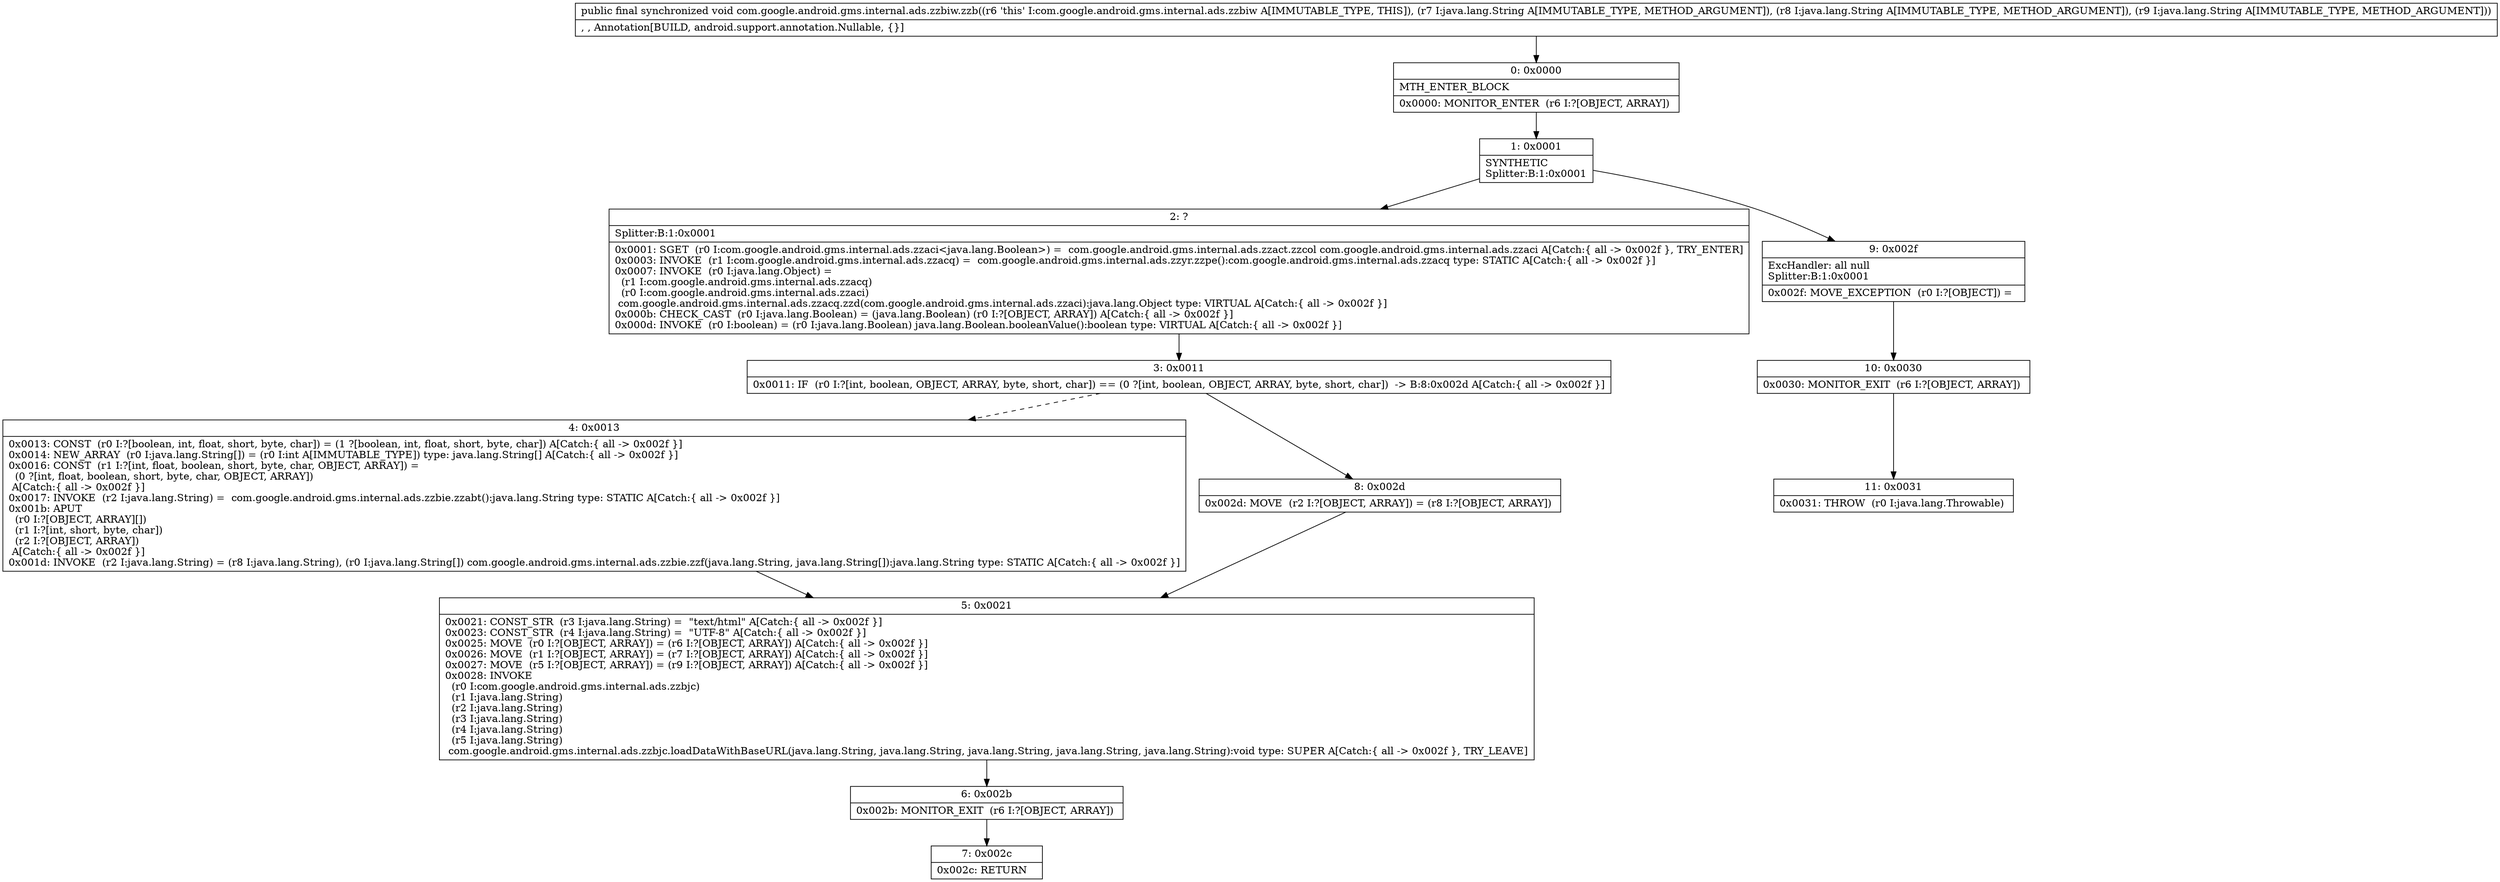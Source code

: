 digraph "CFG forcom.google.android.gms.internal.ads.zzbiw.zzb(Ljava\/lang\/String;Ljava\/lang\/String;Ljava\/lang\/String;)V" {
Node_0 [shape=record,label="{0\:\ 0x0000|MTH_ENTER_BLOCK\l|0x0000: MONITOR_ENTER  (r6 I:?[OBJECT, ARRAY]) \l}"];
Node_1 [shape=record,label="{1\:\ 0x0001|SYNTHETIC\lSplitter:B:1:0x0001\l}"];
Node_2 [shape=record,label="{2\:\ ?|Splitter:B:1:0x0001\l|0x0001: SGET  (r0 I:com.google.android.gms.internal.ads.zzaci\<java.lang.Boolean\>) =  com.google.android.gms.internal.ads.zzact.zzcol com.google.android.gms.internal.ads.zzaci A[Catch:\{ all \-\> 0x002f \}, TRY_ENTER]\l0x0003: INVOKE  (r1 I:com.google.android.gms.internal.ads.zzacq) =  com.google.android.gms.internal.ads.zzyr.zzpe():com.google.android.gms.internal.ads.zzacq type: STATIC A[Catch:\{ all \-\> 0x002f \}]\l0x0007: INVOKE  (r0 I:java.lang.Object) = \l  (r1 I:com.google.android.gms.internal.ads.zzacq)\l  (r0 I:com.google.android.gms.internal.ads.zzaci)\l com.google.android.gms.internal.ads.zzacq.zzd(com.google.android.gms.internal.ads.zzaci):java.lang.Object type: VIRTUAL A[Catch:\{ all \-\> 0x002f \}]\l0x000b: CHECK_CAST  (r0 I:java.lang.Boolean) = (java.lang.Boolean) (r0 I:?[OBJECT, ARRAY]) A[Catch:\{ all \-\> 0x002f \}]\l0x000d: INVOKE  (r0 I:boolean) = (r0 I:java.lang.Boolean) java.lang.Boolean.booleanValue():boolean type: VIRTUAL A[Catch:\{ all \-\> 0x002f \}]\l}"];
Node_3 [shape=record,label="{3\:\ 0x0011|0x0011: IF  (r0 I:?[int, boolean, OBJECT, ARRAY, byte, short, char]) == (0 ?[int, boolean, OBJECT, ARRAY, byte, short, char])  \-\> B:8:0x002d A[Catch:\{ all \-\> 0x002f \}]\l}"];
Node_4 [shape=record,label="{4\:\ 0x0013|0x0013: CONST  (r0 I:?[boolean, int, float, short, byte, char]) = (1 ?[boolean, int, float, short, byte, char]) A[Catch:\{ all \-\> 0x002f \}]\l0x0014: NEW_ARRAY  (r0 I:java.lang.String[]) = (r0 I:int A[IMMUTABLE_TYPE]) type: java.lang.String[] A[Catch:\{ all \-\> 0x002f \}]\l0x0016: CONST  (r1 I:?[int, float, boolean, short, byte, char, OBJECT, ARRAY]) = \l  (0 ?[int, float, boolean, short, byte, char, OBJECT, ARRAY])\l A[Catch:\{ all \-\> 0x002f \}]\l0x0017: INVOKE  (r2 I:java.lang.String) =  com.google.android.gms.internal.ads.zzbie.zzabt():java.lang.String type: STATIC A[Catch:\{ all \-\> 0x002f \}]\l0x001b: APUT  \l  (r0 I:?[OBJECT, ARRAY][])\l  (r1 I:?[int, short, byte, char])\l  (r2 I:?[OBJECT, ARRAY])\l A[Catch:\{ all \-\> 0x002f \}]\l0x001d: INVOKE  (r2 I:java.lang.String) = (r8 I:java.lang.String), (r0 I:java.lang.String[]) com.google.android.gms.internal.ads.zzbie.zzf(java.lang.String, java.lang.String[]):java.lang.String type: STATIC A[Catch:\{ all \-\> 0x002f \}]\l}"];
Node_5 [shape=record,label="{5\:\ 0x0021|0x0021: CONST_STR  (r3 I:java.lang.String) =  \"text\/html\" A[Catch:\{ all \-\> 0x002f \}]\l0x0023: CONST_STR  (r4 I:java.lang.String) =  \"UTF\-8\" A[Catch:\{ all \-\> 0x002f \}]\l0x0025: MOVE  (r0 I:?[OBJECT, ARRAY]) = (r6 I:?[OBJECT, ARRAY]) A[Catch:\{ all \-\> 0x002f \}]\l0x0026: MOVE  (r1 I:?[OBJECT, ARRAY]) = (r7 I:?[OBJECT, ARRAY]) A[Catch:\{ all \-\> 0x002f \}]\l0x0027: MOVE  (r5 I:?[OBJECT, ARRAY]) = (r9 I:?[OBJECT, ARRAY]) A[Catch:\{ all \-\> 0x002f \}]\l0x0028: INVOKE  \l  (r0 I:com.google.android.gms.internal.ads.zzbjc)\l  (r1 I:java.lang.String)\l  (r2 I:java.lang.String)\l  (r3 I:java.lang.String)\l  (r4 I:java.lang.String)\l  (r5 I:java.lang.String)\l com.google.android.gms.internal.ads.zzbjc.loadDataWithBaseURL(java.lang.String, java.lang.String, java.lang.String, java.lang.String, java.lang.String):void type: SUPER A[Catch:\{ all \-\> 0x002f \}, TRY_LEAVE]\l}"];
Node_6 [shape=record,label="{6\:\ 0x002b|0x002b: MONITOR_EXIT  (r6 I:?[OBJECT, ARRAY]) \l}"];
Node_7 [shape=record,label="{7\:\ 0x002c|0x002c: RETURN   \l}"];
Node_8 [shape=record,label="{8\:\ 0x002d|0x002d: MOVE  (r2 I:?[OBJECT, ARRAY]) = (r8 I:?[OBJECT, ARRAY]) \l}"];
Node_9 [shape=record,label="{9\:\ 0x002f|ExcHandler: all null\lSplitter:B:1:0x0001\l|0x002f: MOVE_EXCEPTION  (r0 I:?[OBJECT]) =  \l}"];
Node_10 [shape=record,label="{10\:\ 0x0030|0x0030: MONITOR_EXIT  (r6 I:?[OBJECT, ARRAY]) \l}"];
Node_11 [shape=record,label="{11\:\ 0x0031|0x0031: THROW  (r0 I:java.lang.Throwable) \l}"];
MethodNode[shape=record,label="{public final synchronized void com.google.android.gms.internal.ads.zzbiw.zzb((r6 'this' I:com.google.android.gms.internal.ads.zzbiw A[IMMUTABLE_TYPE, THIS]), (r7 I:java.lang.String A[IMMUTABLE_TYPE, METHOD_ARGUMENT]), (r8 I:java.lang.String A[IMMUTABLE_TYPE, METHOD_ARGUMENT]), (r9 I:java.lang.String A[IMMUTABLE_TYPE, METHOD_ARGUMENT]))  | , , Annotation[BUILD, android.support.annotation.Nullable, \{\}]\l}"];
MethodNode -> Node_0;
Node_0 -> Node_1;
Node_1 -> Node_2;
Node_1 -> Node_9;
Node_2 -> Node_3;
Node_3 -> Node_4[style=dashed];
Node_3 -> Node_8;
Node_4 -> Node_5;
Node_5 -> Node_6;
Node_6 -> Node_7;
Node_8 -> Node_5;
Node_9 -> Node_10;
Node_10 -> Node_11;
}


